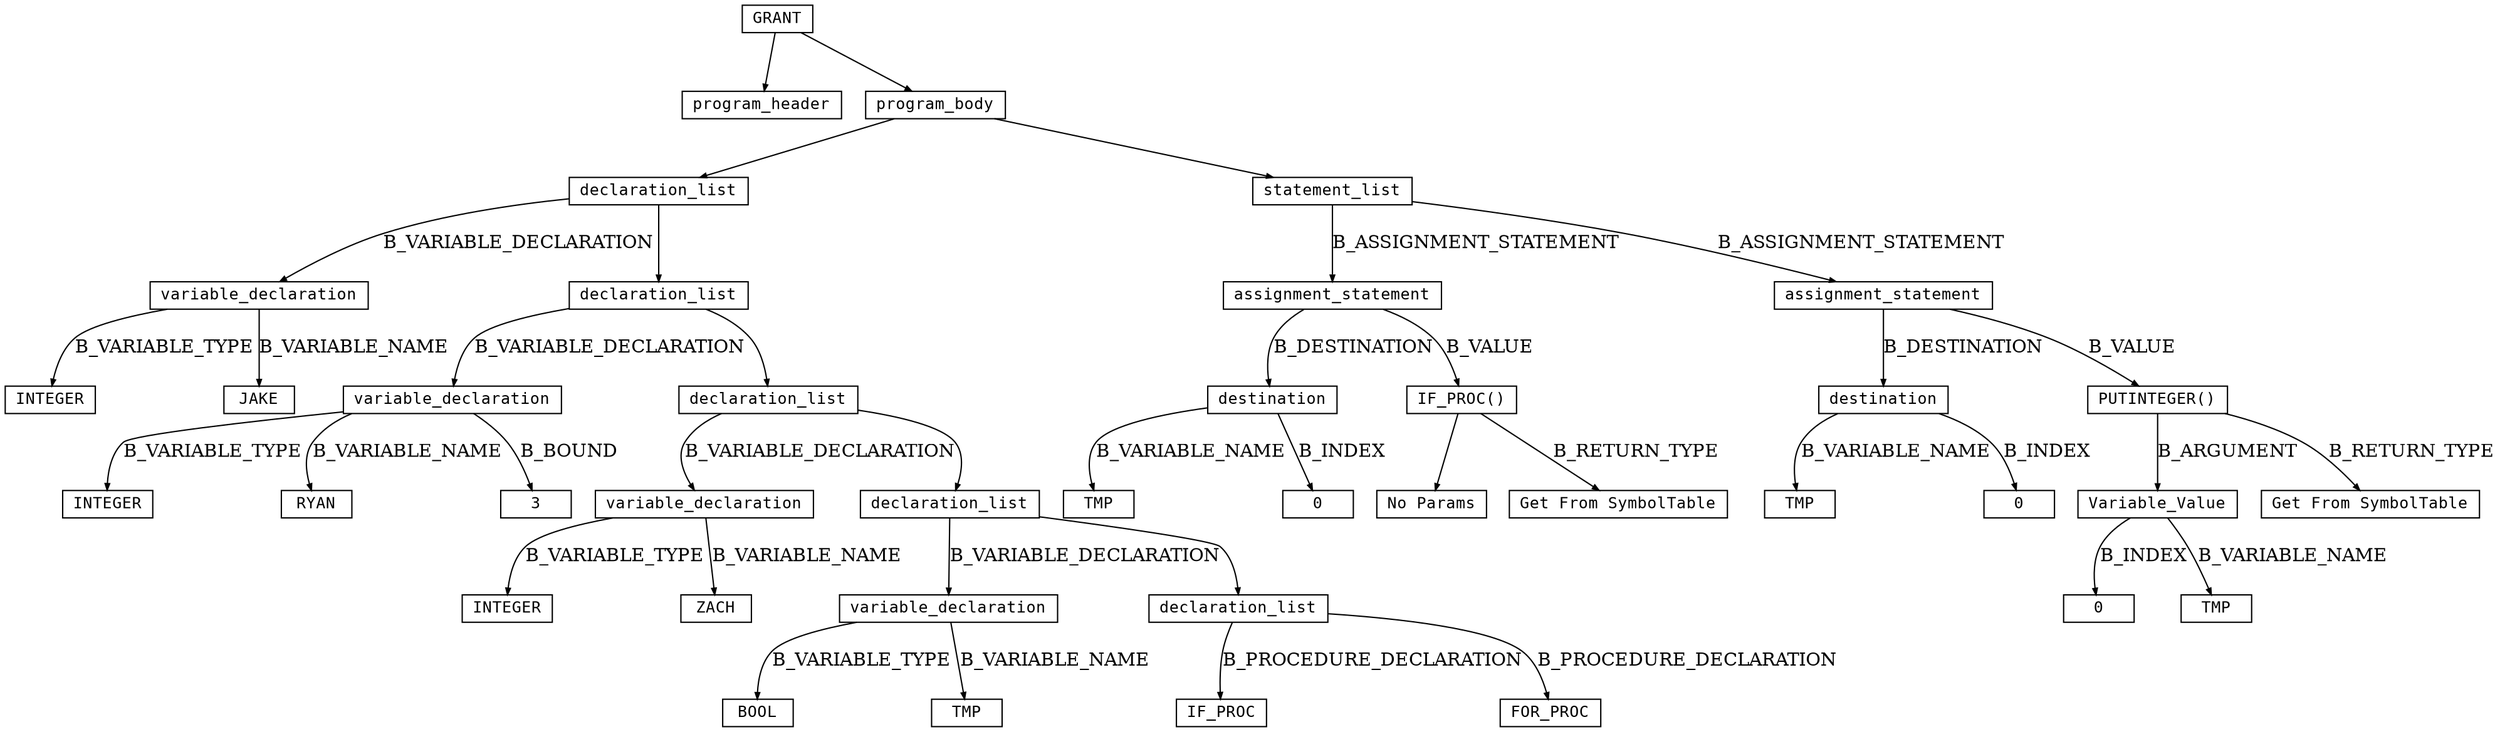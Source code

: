 digraph parsetree {
  node [shape=box, fontsize=12, fontname="Courier", height=.1];
  ranksep=.6;
  edge [arrowsize=.5]
  node1 [label="GRANT"]
  node2 [label="program_header"]
  node1 -> node2 [ label= "" ];
  node3 [label="program_body"]
  node1 -> node3 [ label= "" ];
  node4 [label="declaration_list"]
  node3 -> node4 [ label= "" ];
  node5 [label="statement_list"]
  node3 -> node5 [ label= "" ];
  node6 [label="variable_declaration"]
  node4 -> node6 [ label= "B_VARIABLE_DECLARATION" ];
  node7 [label="declaration_list"]
  node4 -> node7 [ label= "" ];
  node8 [label="assignment_statement"]
  node5 -> node8 [ label= "B_ASSIGNMENT_STATEMENT" ];
  node9 [label="assignment_statement"]
  node5 -> node9 [ label= "B_ASSIGNMENT_STATEMENT" ];
  node10 [label="INTEGER"]
  node6 -> node10 [ label= "B_VARIABLE_TYPE" ];
  node11 [label="JAKE"]
  node6 -> node11 [ label= "B_VARIABLE_NAME" ];
  node12 [label="variable_declaration"]
  node7 -> node12 [ label= "B_VARIABLE_DECLARATION" ];
  node13 [label="declaration_list"]
  node7 -> node13 [ label= "" ];
  node14 [label="destination"]
  node8 -> node14 [ label= "B_DESTINATION" ];
  node15 [label="IF_PROC()"]
  node8 -> node15 [ label= "B_VALUE" ];
  node16 [label="destination"]
  node9 -> node16 [ label= "B_DESTINATION" ];
  node17 [label="PUTINTEGER()"]
  node9 -> node17 [ label= "B_VALUE" ];
  node18 [label="INTEGER"]
  node12 -> node18 [ label= "B_VARIABLE_TYPE" ];
  node19 [label="RYAN"]
  node12 -> node19 [ label= "B_VARIABLE_NAME" ];
  node20 [label="3"]
  node12 -> node20 [ label= "B_BOUND" ];
  node21 [label="variable_declaration"]
  node13 -> node21 [ label= "B_VARIABLE_DECLARATION" ];
  node22 [label="declaration_list"]
  node13 -> node22 [ label= "" ];
  node23 [label="TMP"]
  node14 -> node23 [ label= "B_VARIABLE_NAME" ];
  node24 [label="0"]
  node14 -> node24 [ label= "B_INDEX" ];
  node25 [label="No Params"]
  node15 -> node25 [ label= "" ];
  node26 [label="Get From SymbolTable"]
  node15 -> node26 [ label= "B_RETURN_TYPE" ];
  node27 [label="TMP"]
  node16 -> node27 [ label= "B_VARIABLE_NAME" ];
  node28 [label="0"]
  node16 -> node28 [ label= "B_INDEX" ];
  node29 [label="Variable_Value"]
  node17 -> node29 [ label= "B_ARGUMENT" ];
  node30 [label="Get From SymbolTable"]
  node17 -> node30 [ label= "B_RETURN_TYPE" ];
  node31 [label="INTEGER"]
  node21 -> node31 [ label= "B_VARIABLE_TYPE" ];
  node32 [label="ZACH"]
  node21 -> node32 [ label= "B_VARIABLE_NAME" ];
  node33 [label="variable_declaration"]
  node22 -> node33 [ label= "B_VARIABLE_DECLARATION" ];
  node34 [label="declaration_list"]
  node22 -> node34 [ label= "" ];
  node35 [label="0"]
  node29 -> node35 [ label= "B_INDEX" ];
  node36 [label="TMP"]
  node29 -> node36 [ label= "B_VARIABLE_NAME" ];
  node37 [label="BOOL"]
  node33 -> node37 [ label= "B_VARIABLE_TYPE" ];
  node38 [label="TMP"]
  node33 -> node38 [ label= "B_VARIABLE_NAME" ];
  node39 [label="IF_PROC"]
  node34 -> node39 [ label= "B_PROCEDURE_DECLARATION" ];
  node40 [label="FOR_PROC"]
  node34 -> node40 [ label= "B_PROCEDURE_DECLARATION" ];
}
